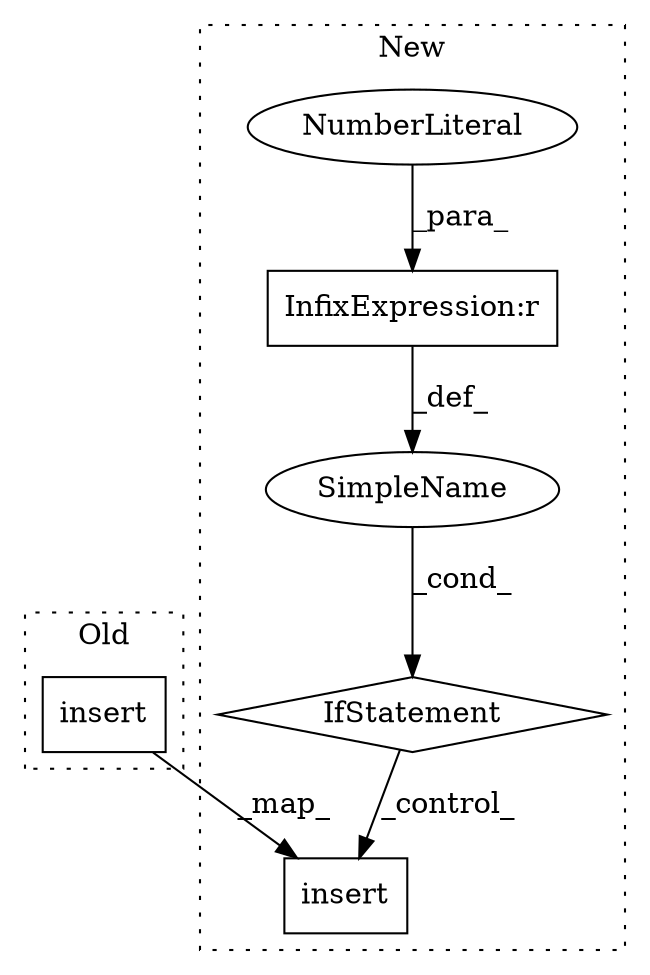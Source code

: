 digraph G {
subgraph cluster0 {
1 [label="insert" a="32" s="4430,4482" l="7,1" shape="box"];
label = "Old";
style="dotted";
}
subgraph cluster1 {
2 [label="insert" a="32" s="4714,4766" l="7,1" shape="box"];
3 [label="IfStatement" a="25" s="4575,4662" l="4,2" shape="diamond"];
4 [label="SimpleName" a="42" s="" l="" shape="ellipse"];
5 [label="InfixExpression:r" a="27" s="4657" l="4" shape="box"];
6 [label="NumberLiteral" a="34" s="4661" l="1" shape="ellipse"];
label = "New";
style="dotted";
}
1 -> 2 [label="_map_"];
3 -> 2 [label="_control_"];
4 -> 3 [label="_cond_"];
5 -> 4 [label="_def_"];
6 -> 5 [label="_para_"];
}